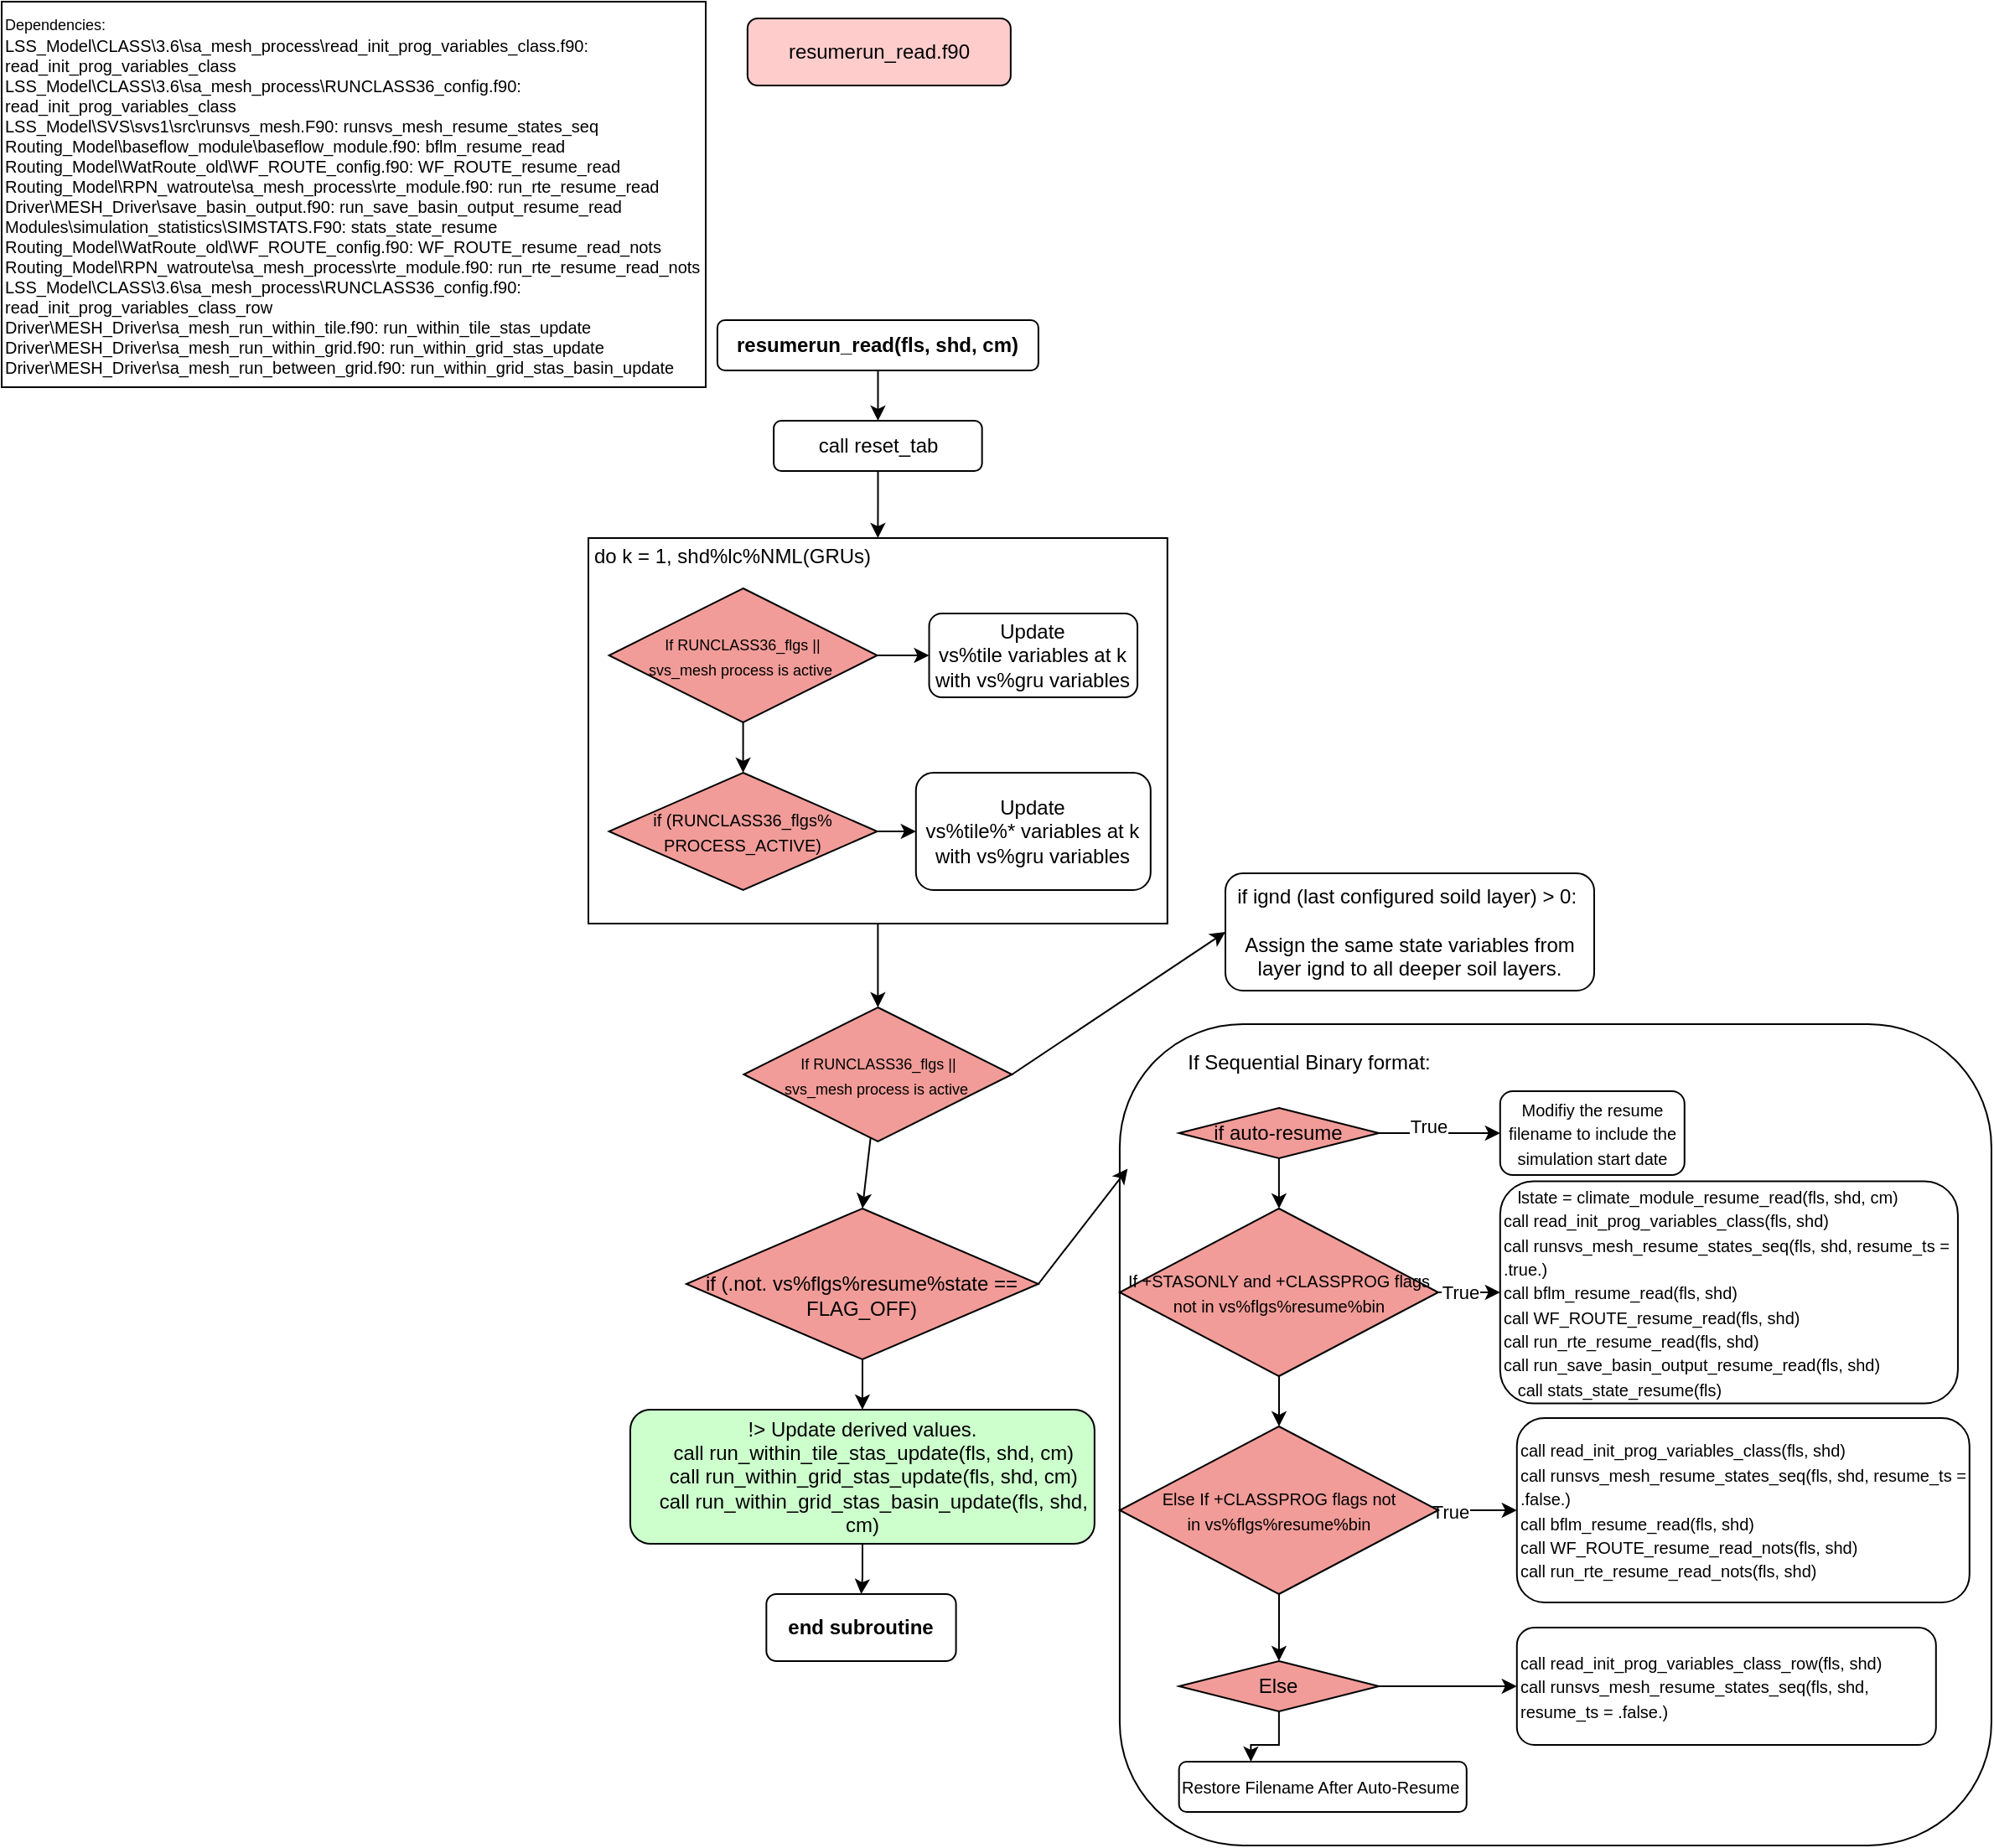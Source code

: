 <mxfile version="24.8.3">
  <diagram name="Page-1" id="HpfYL4KAwdnJSC-sTgEP">
    <mxGraphModel dx="1666" dy="749" grid="1" gridSize="10" guides="1" tooltips="1" connect="1" arrows="1" fold="1" page="1" pageScale="1" pageWidth="850" pageHeight="1100" math="0" shadow="0">
      <root>
        <mxCell id="0" />
        <mxCell id="1" parent="0" />
        <mxCell id="4A6c9v3RaQ-BC8OZOFRq-1" value="resumerun_read.f90" style="rounded=1;whiteSpace=wrap;html=1;fillColor=#FFCCCC;" parent="1" vertex="1">
          <mxGeometry x="444.93" y="20" width="157" height="40" as="geometry" />
        </mxCell>
        <mxCell id="4A6c9v3RaQ-BC8OZOFRq-2" value="&lt;div&gt;&lt;font style=&quot;font-size: 9px;&quot;&gt;Dependencies:&lt;/font&gt;&lt;/div&gt;&lt;div&gt;&lt;font size=&quot;1&quot; style=&quot;&quot;&gt;&lt;div style=&quot;&quot;&gt;LSS_Model\CLASS\3.6\sa_mesh_process\read_init_prog_variables_class.f90: read_init_prog_variables_class&lt;/div&gt;&lt;div style=&quot;&quot;&gt;LSS_Model\CLASS\3.6\sa_mesh_process\RUNCLASS36_config.f90: read_init_prog_variables_class&lt;/div&gt;&lt;div style=&quot;&quot;&gt;LSS_Model\SVS\svs1\src\runsvs_mesh.F90: runsvs_mesh_resume_states_seq&lt;/div&gt;&lt;div style=&quot;&quot;&gt;Routing_Model\baseflow_module\baseflow_module.f90: bflm_resume_read&lt;/div&gt;&lt;div style=&quot;&quot;&gt;Routing_Model\WatRoute_old\WF_ROUTE_config.f90: WF_ROUTE_resume_read&lt;/div&gt;&lt;div style=&quot;&quot;&gt;Routing_Model\RPN_watroute\sa_mesh_process\rte_module.f90: run_rte_resume_read&lt;/div&gt;&lt;div style=&quot;&quot;&gt;Driver\MESH_Driver\save_basin_output.f90: run_save_basin_output_resume_read&lt;/div&gt;&lt;div style=&quot;&quot;&gt;Modules\simulation_statistics\SIMSTATS.F90: stats_state_resume&lt;/div&gt;&lt;div style=&quot;&quot;&gt;Routing_Model\WatRoute_old\WF_ROUTE_config.f90: WF_ROUTE_resume_read_nots&lt;/div&gt;&lt;div style=&quot;&quot;&gt;Routing_Model\RPN_watroute\sa_mesh_process\rte_module.f90: run_rte_resume_read_nots&lt;/div&gt;&lt;div style=&quot;&quot;&gt;LSS_Model\CLASS\3.6\sa_mesh_process\RUNCLASS36_config.f90: read_init_prog_variables_class_row&lt;/div&gt;&lt;div style=&quot;&quot;&gt;Driver\MESH_Driver\sa_mesh_run_within_tile.f90: run_within_tile_stas_update&lt;/div&gt;&lt;div style=&quot;&quot;&gt;Driver\MESH_Driver\sa_mesh_run_within_grid.f90: run_within_grid_stas_update&lt;/div&gt;&lt;div style=&quot;&quot;&gt;Driver\MESH_Driver\sa_mesh_run_between_grid.f90: run_within_grid_stas_basin_update&lt;/div&gt;&lt;/font&gt;&lt;/div&gt;" style="rounded=0;whiteSpace=wrap;html=1;align=left;" parent="1" vertex="1">
          <mxGeometry y="10" width="420" height="230" as="geometry" />
        </mxCell>
        <mxCell id="4A6c9v3RaQ-BC8OZOFRq-5" value="" style="edgeStyle=orthogonalEdgeStyle;rounded=0;orthogonalLoop=1;jettySize=auto;html=1;" parent="1" source="4A6c9v3RaQ-BC8OZOFRq-3" target="4A6c9v3RaQ-BC8OZOFRq-4" edge="1">
          <mxGeometry relative="1" as="geometry" />
        </mxCell>
        <mxCell id="4A6c9v3RaQ-BC8OZOFRq-3" value="resumerun_read(fls, shd, cm)" style="rounded=1;whiteSpace=wrap;html=1;fontStyle=1" parent="1" vertex="1">
          <mxGeometry x="426.96" y="200" width="191.49" height="30" as="geometry" />
        </mxCell>
        <mxCell id="4A6c9v3RaQ-BC8OZOFRq-4" value="&lt;span style=&quot;font-weight: normal;&quot;&gt;call reset_tab&lt;/span&gt;" style="whiteSpace=wrap;html=1;rounded=1;fontStyle=1;" parent="1" vertex="1">
          <mxGeometry x="460.57" y="260" width="124.26" height="30" as="geometry" />
        </mxCell>
        <mxCell id="4A6c9v3RaQ-BC8OZOFRq-20" style="edgeStyle=orthogonalEdgeStyle;rounded=0;orthogonalLoop=1;jettySize=auto;html=1;" parent="1" source="4A6c9v3RaQ-BC8OZOFRq-6" target="4A6c9v3RaQ-BC8OZOFRq-19" edge="1">
          <mxGeometry relative="1" as="geometry" />
        </mxCell>
        <mxCell id="4A6c9v3RaQ-BC8OZOFRq-6" value="&lt;div&gt;&lt;br&gt;&lt;/div&gt;" style="rounded=0;whiteSpace=wrap;html=1;align=left;" parent="1" vertex="1">
          <mxGeometry x="350" y="330" width="345.4" height="230" as="geometry" />
        </mxCell>
        <mxCell id="4A6c9v3RaQ-BC8OZOFRq-7" value="do k = 1, shd%lc%NML(GRUs)" style="text;html=1;align=center;verticalAlign=middle;whiteSpace=wrap;rounded=0;" parent="1" vertex="1">
          <mxGeometry x="350.0" y="331" width="172.29" height="20" as="geometry" />
        </mxCell>
        <mxCell id="4A6c9v3RaQ-BC8OZOFRq-12" style="edgeStyle=orthogonalEdgeStyle;rounded=0;orthogonalLoop=1;jettySize=auto;html=1;entryX=0;entryY=0.5;entryDx=0;entryDy=0;" parent="1" source="4A6c9v3RaQ-BC8OZOFRq-8" target="4A6c9v3RaQ-BC8OZOFRq-10" edge="1">
          <mxGeometry relative="1" as="geometry" />
        </mxCell>
        <mxCell id="4A6c9v3RaQ-BC8OZOFRq-15" style="edgeStyle=orthogonalEdgeStyle;rounded=0;orthogonalLoop=1;jettySize=auto;html=1;entryX=0.5;entryY=0;entryDx=0;entryDy=0;" parent="1" source="4A6c9v3RaQ-BC8OZOFRq-8" target="4A6c9v3RaQ-BC8OZOFRq-13" edge="1">
          <mxGeometry relative="1" as="geometry" />
        </mxCell>
        <mxCell id="4A6c9v3RaQ-BC8OZOFRq-8" value="&lt;font style=&quot;font-size: 9px;&quot;&gt;If&amp;nbsp;RUNCLASS36_flgs ||&lt;/font&gt;&lt;div&gt;&lt;font style=&quot;font-size: 9px;&quot;&gt;svs_mesh process is active&amp;nbsp;&lt;/font&gt;&lt;/div&gt;" style="rhombus;whiteSpace=wrap;html=1;fillColor=#F19C99;" parent="1" vertex="1">
          <mxGeometry x="362.29" y="360" width="160" height="80" as="geometry" />
        </mxCell>
        <mxCell id="4A6c9v3RaQ-BC8OZOFRq-10" value="&lt;span style=&quot;font-weight: normal;&quot;&gt;Update &lt;/span&gt;&lt;span style=&quot;font-weight: 400;&quot;&gt;vs%tile&lt;/span&gt;&lt;span style=&quot;font-weight: normal;&quot;&gt;&amp;nbsp;variables at k with &lt;/span&gt;&lt;span style=&quot;font-weight: 400;&quot;&gt;vs%gru&lt;/span&gt;&lt;span style=&quot;font-weight: normal;&quot;&gt;&amp;nbsp;variables&lt;/span&gt;" style="whiteSpace=wrap;html=1;rounded=1;fontStyle=1;" parent="1" vertex="1">
          <mxGeometry x="553.27" y="375" width="124.26" height="50" as="geometry" />
        </mxCell>
        <mxCell id="4A6c9v3RaQ-BC8OZOFRq-17" style="edgeStyle=orthogonalEdgeStyle;rounded=0;orthogonalLoop=1;jettySize=auto;html=1;entryX=0;entryY=0.5;entryDx=0;entryDy=0;" parent="1" source="4A6c9v3RaQ-BC8OZOFRq-13" target="4A6c9v3RaQ-BC8OZOFRq-14" edge="1">
          <mxGeometry relative="1" as="geometry" />
        </mxCell>
        <mxCell id="4A6c9v3RaQ-BC8OZOFRq-13" value="&lt;font size=&quot;1&quot;&gt;if (RUNCLASS36_flgs% PROCESS_ACTIVE)&lt;/font&gt;" style="rhombus;whiteSpace=wrap;html=1;fillColor=#F19C99;" parent="1" vertex="1">
          <mxGeometry x="362.29" y="470" width="160" height="70" as="geometry" />
        </mxCell>
        <mxCell id="4A6c9v3RaQ-BC8OZOFRq-14" value="&lt;span style=&quot;font-weight: normal;&quot;&gt;Update &lt;/span&gt;&lt;span style=&quot;font-weight: 400;&quot;&gt;vs%tile%*&amp;nbsp;&lt;/span&gt;&lt;span style=&quot;font-weight: normal;&quot;&gt;variables at k with &lt;/span&gt;&lt;span style=&quot;font-weight: 400;&quot;&gt;vs%gru&lt;/span&gt;&lt;span style=&quot;font-weight: normal;&quot;&gt;&amp;nbsp;variables&lt;/span&gt;" style="whiteSpace=wrap;html=1;rounded=1;fontStyle=1;" parent="1" vertex="1">
          <mxGeometry x="545.4" y="470" width="140" height="70" as="geometry" />
        </mxCell>
        <mxCell id="4A6c9v3RaQ-BC8OZOFRq-23" style="rounded=0;orthogonalLoop=1;jettySize=auto;html=1;entryX=0;entryY=0.5;entryDx=0;entryDy=0;exitX=1;exitY=0.5;exitDx=0;exitDy=0;" parent="1" source="4A6c9v3RaQ-BC8OZOFRq-19" target="4A6c9v3RaQ-BC8OZOFRq-22" edge="1">
          <mxGeometry relative="1" as="geometry" />
        </mxCell>
        <mxCell id="4A6c9v3RaQ-BC8OZOFRq-61" style="rounded=0;orthogonalLoop=1;jettySize=auto;html=1;entryX=0.5;entryY=0;entryDx=0;entryDy=0;" parent="1" source="4A6c9v3RaQ-BC8OZOFRq-19" target="4A6c9v3RaQ-BC8OZOFRq-24" edge="1">
          <mxGeometry relative="1" as="geometry" />
        </mxCell>
        <mxCell id="4A6c9v3RaQ-BC8OZOFRq-19" value="&lt;font style=&quot;font-size: 9px;&quot;&gt;If&amp;nbsp;RUNCLASS36_flgs ||&lt;/font&gt;&lt;div&gt;&lt;font style=&quot;font-size: 9px;&quot;&gt;svs_mesh process is active&amp;nbsp;&lt;/font&gt;&lt;/div&gt;" style="rhombus;whiteSpace=wrap;html=1;fillColor=#F19C99;" parent="1" vertex="1">
          <mxGeometry x="442.7" y="610" width="160" height="80" as="geometry" />
        </mxCell>
        <mxCell id="4A6c9v3RaQ-BC8OZOFRq-21" style="edgeStyle=orthogonalEdgeStyle;rounded=0;orthogonalLoop=1;jettySize=auto;html=1;entryX=0.5;entryY=0;entryDx=0;entryDy=0;" parent="1" source="4A6c9v3RaQ-BC8OZOFRq-4" target="4A6c9v3RaQ-BC8OZOFRq-6" edge="1">
          <mxGeometry relative="1" as="geometry" />
        </mxCell>
        <mxCell id="4A6c9v3RaQ-BC8OZOFRq-22" value="&lt;span style=&quot;font-weight: 400;&quot;&gt;if ignd (last configured soild layer) &amp;gt; 0:&amp;nbsp;&lt;/span&gt;&lt;div&gt;&lt;br&gt;&lt;/div&gt;&lt;div&gt;&lt;span style=&quot;font-weight: 400;&quot;&gt;Assign the same state variables from layer ignd to all deeper soil layers.&lt;/span&gt;&lt;/div&gt;" style="whiteSpace=wrap;html=1;rounded=1;fontStyle=1;" parent="1" vertex="1">
          <mxGeometry x="730.0" y="530" width="220" height="70" as="geometry" />
        </mxCell>
        <mxCell id="4A6c9v3RaQ-BC8OZOFRq-62" style="edgeStyle=orthogonalEdgeStyle;rounded=0;orthogonalLoop=1;jettySize=auto;html=1;entryX=0.5;entryY=0;entryDx=0;entryDy=0;" parent="1" source="4A6c9v3RaQ-BC8OZOFRq-24" target="4A6c9v3RaQ-BC8OZOFRq-59" edge="1">
          <mxGeometry relative="1" as="geometry" />
        </mxCell>
        <mxCell id="4A6c9v3RaQ-BC8OZOFRq-24" value="&lt;div&gt;&lt;font style=&quot;font-size: 12px;&quot;&gt;&lt;br&gt;&lt;/font&gt;&lt;/div&gt;&lt;font style=&quot;font-size: 12px;&quot;&gt;if (.not. vs%flgs%resume%state == FLAG_OFF)&lt;/font&gt;" style="rhombus;whiteSpace=wrap;html=1;fillColor=#F19C99;" parent="1" vertex="1">
          <mxGeometry x="408.45" y="730" width="210" height="90" as="geometry" />
        </mxCell>
        <mxCell id="4A6c9v3RaQ-BC8OZOFRq-53" value="" style="group" parent="1" vertex="1" connectable="0">
          <mxGeometry x="666.96" y="620" width="520.0" height="490" as="geometry" />
        </mxCell>
        <mxCell id="4A6c9v3RaQ-BC8OZOFRq-26" value="&lt;div&gt;&lt;span style=&quot;font-weight: 400;&quot;&gt;&lt;br&gt;&lt;/span&gt;&lt;div&gt;&lt;div&gt;&lt;span style=&quot;font-weight: 400;&quot;&gt;&lt;br&gt;&lt;/span&gt;&lt;/div&gt;&lt;/div&gt;&lt;/div&gt;" style="whiteSpace=wrap;html=1;rounded=1;fontStyle=1;container=0;" parent="4A6c9v3RaQ-BC8OZOFRq-53" vertex="1">
          <mxGeometry width="520" height="490" as="geometry" />
        </mxCell>
        <mxCell id="4A6c9v3RaQ-BC8OZOFRq-27" value="If Sequential Binary format:&lt;div&gt;&lt;br&gt;&lt;/div&gt;" style="text;html=1;align=center;verticalAlign=middle;whiteSpace=wrap;rounded=0;container=0;" parent="4A6c9v3RaQ-BC8OZOFRq-53" vertex="1">
          <mxGeometry x="27.5" y="20" width="172.29" height="20" as="geometry" />
        </mxCell>
        <mxCell id="4A6c9v3RaQ-BC8OZOFRq-30" style="edgeStyle=orthogonalEdgeStyle;rounded=0;orthogonalLoop=1;jettySize=auto;html=1;entryX=0;entryY=0.5;entryDx=0;entryDy=0;" parent="4A6c9v3RaQ-BC8OZOFRq-53" source="4A6c9v3RaQ-BC8OZOFRq-28" target="4A6c9v3RaQ-BC8OZOFRq-29" edge="1">
          <mxGeometry relative="1" as="geometry" />
        </mxCell>
        <mxCell id="4A6c9v3RaQ-BC8OZOFRq-40" value="True" style="edgeLabel;html=1;align=center;verticalAlign=middle;resizable=0;points=[];container=0;" parent="4A6c9v3RaQ-BC8OZOFRq-30" vertex="1" connectable="0">
          <mxGeometry x="-0.185" y="4" relative="1" as="geometry">
            <mxPoint as="offset" />
          </mxGeometry>
        </mxCell>
        <mxCell id="4A6c9v3RaQ-BC8OZOFRq-32" style="edgeStyle=orthogonalEdgeStyle;rounded=0;orthogonalLoop=1;jettySize=auto;html=1;" parent="4A6c9v3RaQ-BC8OZOFRq-53" source="4A6c9v3RaQ-BC8OZOFRq-28" target="4A6c9v3RaQ-BC8OZOFRq-31" edge="1">
          <mxGeometry relative="1" as="geometry" />
        </mxCell>
        <mxCell id="4A6c9v3RaQ-BC8OZOFRq-28" value="if auto-resume" style="rhombus;whiteSpace=wrap;html=1;fillColor=#F19C99;container=0;" parent="4A6c9v3RaQ-BC8OZOFRq-53" vertex="1">
          <mxGeometry x="35.37" y="50" width="119.26" height="30" as="geometry" />
        </mxCell>
        <mxCell id="4A6c9v3RaQ-BC8OZOFRq-29" value="&lt;span style=&quot;font-weight: 400;&quot;&gt;&lt;font style=&quot;font-size: 10px;&quot;&gt;Modifiy the resume filename to include the simulation start date&lt;/font&gt;&lt;/span&gt;" style="whiteSpace=wrap;html=1;rounded=1;fontStyle=1;container=0;" parent="4A6c9v3RaQ-BC8OZOFRq-53" vertex="1">
          <mxGeometry x="226.93" y="40" width="110" height="50" as="geometry" />
        </mxCell>
        <mxCell id="4A6c9v3RaQ-BC8OZOFRq-34" style="edgeStyle=orthogonalEdgeStyle;rounded=0;orthogonalLoop=1;jettySize=auto;html=1;entryX=0;entryY=0.5;entryDx=0;entryDy=0;" parent="4A6c9v3RaQ-BC8OZOFRq-53" source="4A6c9v3RaQ-BC8OZOFRq-31" target="4A6c9v3RaQ-BC8OZOFRq-33" edge="1">
          <mxGeometry relative="1" as="geometry" />
        </mxCell>
        <mxCell id="4A6c9v3RaQ-BC8OZOFRq-39" value="True" style="edgeLabel;html=1;align=center;verticalAlign=middle;resizable=0;points=[];container=0;" parent="4A6c9v3RaQ-BC8OZOFRq-34" vertex="1" connectable="0">
          <mxGeometry x="-0.4" relative="1" as="geometry">
            <mxPoint as="offset" />
          </mxGeometry>
        </mxCell>
        <mxCell id="4A6c9v3RaQ-BC8OZOFRq-38" style="edgeStyle=orthogonalEdgeStyle;rounded=0;orthogonalLoop=1;jettySize=auto;html=1;" parent="4A6c9v3RaQ-BC8OZOFRq-53" source="4A6c9v3RaQ-BC8OZOFRq-31" target="4A6c9v3RaQ-BC8OZOFRq-35" edge="1">
          <mxGeometry relative="1" as="geometry" />
        </mxCell>
        <mxCell id="4A6c9v3RaQ-BC8OZOFRq-31" value="&lt;font style=&quot;font-size: 10px;&quot;&gt;If +STASONLY and +CLASSPROG flags not in&amp;nbsp;vs%flgs%resume%bin&lt;/font&gt;" style="rhombus;whiteSpace=wrap;html=1;fillColor=#F19C99;container=0;" parent="4A6c9v3RaQ-BC8OZOFRq-53" vertex="1">
          <mxGeometry y="110" width="190" height="100" as="geometry" />
        </mxCell>
        <mxCell id="4A6c9v3RaQ-BC8OZOFRq-33" value="&lt;div&gt;&lt;span style=&quot;font-size: 10px; font-weight: 400;&quot;&gt;&amp;nbsp; &amp;nbsp;lstate = climate_module_resume_read(fls, shd, cm)&lt;/span&gt;&lt;/div&gt;&lt;div&gt;&lt;span style=&quot;font-size: 10px; font-weight: 400;&quot;&gt;call read_init_prog_variables_class(fls, shd)&lt;/span&gt;&lt;/div&gt;&lt;div&gt;&lt;span style=&quot;font-size: 10px; font-weight: 400;&quot;&gt;call runsvs_mesh_resume_states_seq(fls, shd, resume_ts = .true.)&lt;/span&gt;&lt;/div&gt;&lt;div&gt;&lt;span style=&quot;font-size: 10px; font-weight: 400;&quot;&gt;call bflm_resume_read(fls, shd)&lt;/span&gt;&lt;/div&gt;&lt;div&gt;&lt;span style=&quot;font-size: 10px; font-weight: 400;&quot;&gt;call WF_ROUTE_resume_read(fls, shd)&lt;/span&gt;&lt;/div&gt;&lt;div&gt;&lt;span style=&quot;font-size: 10px; font-weight: 400;&quot;&gt;call run_rte_resume_read(fls, shd)&lt;/span&gt;&lt;/div&gt;&lt;div&gt;&lt;span style=&quot;font-size: 10px; font-weight: 400;&quot;&gt;call run_save_basin_output_resume_read(fls, shd)&lt;/span&gt;&lt;/div&gt;&lt;div&gt;&lt;span style=&quot;font-size: 10px; font-weight: 400;&quot;&gt;&amp;nbsp; &amp;nbsp;call stats_state_resume(fls)&lt;/span&gt;&lt;/div&gt;" style="whiteSpace=wrap;html=1;rounded=1;fontStyle=1;align=left;container=0;" parent="4A6c9v3RaQ-BC8OZOFRq-53" vertex="1">
          <mxGeometry x="226.93" y="93.75" width="273.07" height="132.5" as="geometry" />
        </mxCell>
        <mxCell id="4A6c9v3RaQ-BC8OZOFRq-37" style="edgeStyle=orthogonalEdgeStyle;rounded=0;orthogonalLoop=1;jettySize=auto;html=1;entryX=0;entryY=0.5;entryDx=0;entryDy=0;" parent="4A6c9v3RaQ-BC8OZOFRq-53" source="4A6c9v3RaQ-BC8OZOFRq-35" target="4A6c9v3RaQ-BC8OZOFRq-36" edge="1">
          <mxGeometry relative="1" as="geometry" />
        </mxCell>
        <mxCell id="4A6c9v3RaQ-BC8OZOFRq-41" value="True" style="edgeLabel;html=1;align=center;verticalAlign=middle;resizable=0;points=[];container=0;" parent="4A6c9v3RaQ-BC8OZOFRq-37" vertex="1" connectable="0">
          <mxGeometry x="-0.712" y="-1" relative="1" as="geometry">
            <mxPoint as="offset" />
          </mxGeometry>
        </mxCell>
        <mxCell id="4A6c9v3RaQ-BC8OZOFRq-46" style="edgeStyle=orthogonalEdgeStyle;rounded=0;orthogonalLoop=1;jettySize=auto;html=1;" parent="4A6c9v3RaQ-BC8OZOFRq-53" source="4A6c9v3RaQ-BC8OZOFRq-35" target="4A6c9v3RaQ-BC8OZOFRq-44" edge="1">
          <mxGeometry relative="1" as="geometry" />
        </mxCell>
        <mxCell id="4A6c9v3RaQ-BC8OZOFRq-35" value="&lt;font style=&quot;font-size: 10px;&quot;&gt;Else If +CLASSPROG flags not in&amp;nbsp;vs%flgs%resume%bin&lt;/font&gt;" style="rhombus;whiteSpace=wrap;html=1;fillColor=#F19C99;container=0;" parent="4A6c9v3RaQ-BC8OZOFRq-53" vertex="1">
          <mxGeometry y="240" width="190" height="100" as="geometry" />
        </mxCell>
        <mxCell id="4A6c9v3RaQ-BC8OZOFRq-36" value="&lt;div&gt;&lt;span style=&quot;font-size: 10px; font-weight: 400;&quot;&gt;call read_init_prog_variables_class(fls, shd)&lt;/span&gt;&lt;/div&gt;&lt;div&gt;&lt;span style=&quot;font-size: 10px; font-weight: 400;&quot;&gt;call runsvs_mesh_resume_states_seq(fls, shd, resume_ts = .false.)&lt;/span&gt;&lt;/div&gt;&lt;div&gt;&lt;span style=&quot;font-size: 10px; font-weight: 400;&quot;&gt;call bflm_resume_read(fls, shd)&lt;/span&gt;&lt;/div&gt;&lt;div&gt;&lt;span style=&quot;font-size: 10px; font-weight: 400;&quot;&gt;call WF_ROUTE_resume_read_nots(fls, shd)&lt;/span&gt;&lt;/div&gt;&lt;div&gt;&lt;span style=&quot;font-size: 10px; font-weight: 400;&quot;&gt;call run_rte_resume_read_nots(fls, shd)&lt;/span&gt;&lt;/div&gt;" style="whiteSpace=wrap;html=1;rounded=1;fontStyle=1;align=left;container=0;" parent="4A6c9v3RaQ-BC8OZOFRq-53" vertex="1">
          <mxGeometry x="236.93" y="235" width="270" height="110" as="geometry" />
        </mxCell>
        <mxCell id="4A6c9v3RaQ-BC8OZOFRq-43" value="&lt;div&gt;&lt;span style=&quot;font-size: 10px; font-weight: 400;&quot;&gt;call read_init_prog_variables_class_row(fls, shd)&lt;/span&gt;&lt;/div&gt;&lt;div&gt;&lt;span style=&quot;font-size: 10px; font-weight: 400;&quot;&gt;call runsvs_mesh_resume_states_seq(fls, shd, resume_ts = .false.)&lt;/span&gt;&lt;/div&gt;" style="whiteSpace=wrap;html=1;rounded=1;fontStyle=1;align=left;container=0;" parent="4A6c9v3RaQ-BC8OZOFRq-53" vertex="1">
          <mxGeometry x="236.93" y="360" width="250" height="70" as="geometry" />
        </mxCell>
        <mxCell id="4A6c9v3RaQ-BC8OZOFRq-45" style="edgeStyle=orthogonalEdgeStyle;rounded=0;orthogonalLoop=1;jettySize=auto;html=1;" parent="4A6c9v3RaQ-BC8OZOFRq-53" source="4A6c9v3RaQ-BC8OZOFRq-44" target="4A6c9v3RaQ-BC8OZOFRq-43" edge="1">
          <mxGeometry relative="1" as="geometry" />
        </mxCell>
        <mxCell id="4A6c9v3RaQ-BC8OZOFRq-51" value="" style="edgeStyle=orthogonalEdgeStyle;rounded=0;orthogonalLoop=1;jettySize=auto;html=1;entryX=0.25;entryY=0;entryDx=0;entryDy=0;" parent="4A6c9v3RaQ-BC8OZOFRq-53" source="4A6c9v3RaQ-BC8OZOFRq-44" target="4A6c9v3RaQ-BC8OZOFRq-52" edge="1">
          <mxGeometry relative="1" as="geometry">
            <mxPoint x="95.33" y="430" as="targetPoint" />
          </mxGeometry>
        </mxCell>
        <mxCell id="4A6c9v3RaQ-BC8OZOFRq-44" value="Else" style="rhombus;whiteSpace=wrap;html=1;fillColor=#F19C99;container=0;" parent="4A6c9v3RaQ-BC8OZOFRq-53" vertex="1">
          <mxGeometry x="35.37" y="380" width="119.26" height="30" as="geometry" />
        </mxCell>
        <mxCell id="4A6c9v3RaQ-BC8OZOFRq-52" value="&lt;span style=&quot;font-size: 10px; font-weight: 400;&quot;&gt;Restore Filename After Auto-Resume&lt;/span&gt;" style="whiteSpace=wrap;html=1;rounded=1;fontStyle=1;align=left;container=0;" parent="4A6c9v3RaQ-BC8OZOFRq-53" vertex="1">
          <mxGeometry x="35.37" y="440" width="171.56" height="30" as="geometry" />
        </mxCell>
        <mxCell id="4A6c9v3RaQ-BC8OZOFRq-56" style="rounded=0;orthogonalLoop=1;jettySize=auto;html=1;entryX=0.009;entryY=0.176;entryDx=0;entryDy=0;entryPerimeter=0;exitX=1;exitY=0.5;exitDx=0;exitDy=0;" parent="1" source="4A6c9v3RaQ-BC8OZOFRq-24" target="4A6c9v3RaQ-BC8OZOFRq-26" edge="1">
          <mxGeometry relative="1" as="geometry" />
        </mxCell>
        <mxCell id="4A6c9v3RaQ-BC8OZOFRq-64" style="edgeStyle=orthogonalEdgeStyle;rounded=0;orthogonalLoop=1;jettySize=auto;html=1;entryX=0.5;entryY=0;entryDx=0;entryDy=0;" parent="1" source="4A6c9v3RaQ-BC8OZOFRq-59" target="4A6c9v3RaQ-BC8OZOFRq-63" edge="1">
          <mxGeometry relative="1" as="geometry" />
        </mxCell>
        <mxCell id="4A6c9v3RaQ-BC8OZOFRq-59" value="&lt;div&gt;&lt;span style=&quot;font-weight: 400;&quot;&gt;!&amp;gt; Update derived values.&lt;/span&gt;&lt;/div&gt;&lt;div&gt;&lt;span style=&quot;font-weight: 400;&quot;&gt;&amp;nbsp; &amp;nbsp; call run_within_tile_stas_update(fls, shd, cm)&lt;/span&gt;&lt;/div&gt;&lt;div&gt;&lt;span style=&quot;font-weight: 400;&quot;&gt;&amp;nbsp; &amp;nbsp; call run_within_grid_stas_update(fls, shd, cm)&lt;/span&gt;&lt;/div&gt;&lt;div&gt;&lt;span style=&quot;font-weight: 400;&quot;&gt;&amp;nbsp; &amp;nbsp; call run_within_grid_stas_basin_update(fls, shd, cm)&lt;/span&gt;&lt;/div&gt;" style="whiteSpace=wrap;html=1;rounded=1;fontStyle=1;fillColor=#CCFFCC;" parent="1" vertex="1">
          <mxGeometry x="374.97" y="850" width="276.96" height="80" as="geometry" />
        </mxCell>
        <mxCell id="4A6c9v3RaQ-BC8OZOFRq-63" value="end subroutine" style="whiteSpace=wrap;html=1;fillColor=#FFFFFF;rounded=1;fontStyle=1;" parent="1" vertex="1">
          <mxGeometry x="456.17" y="960" width="113.13" height="40" as="geometry" />
        </mxCell>
      </root>
    </mxGraphModel>
  </diagram>
</mxfile>

